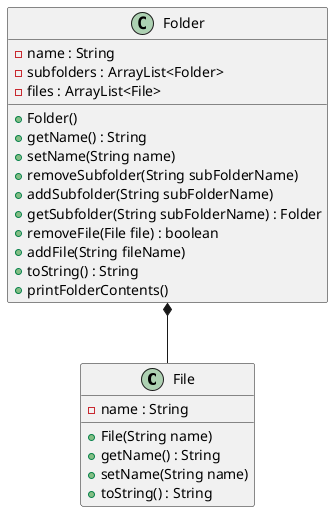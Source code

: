 @startuml
class File {
    - name : String
    + File(String name)
    + getName() : String
    + setName(String name)
    + toString() : String
}

class Folder {
    - name : String
    - subfolders : ArrayList<Folder>
    - files : ArrayList<File>
    + Folder()
    + getName() : String
    + setName(String name)
    + removeSubfolder(String subFolderName)
    + addSubfolder(String subFolderName)
    + getSubfolder(String subFolderName) : Folder
    + removeFile(File file) : boolean
    + addFile(String fileName)
    + toString() : String
    + printFolderContents()
}

Folder *-- File
@enduml